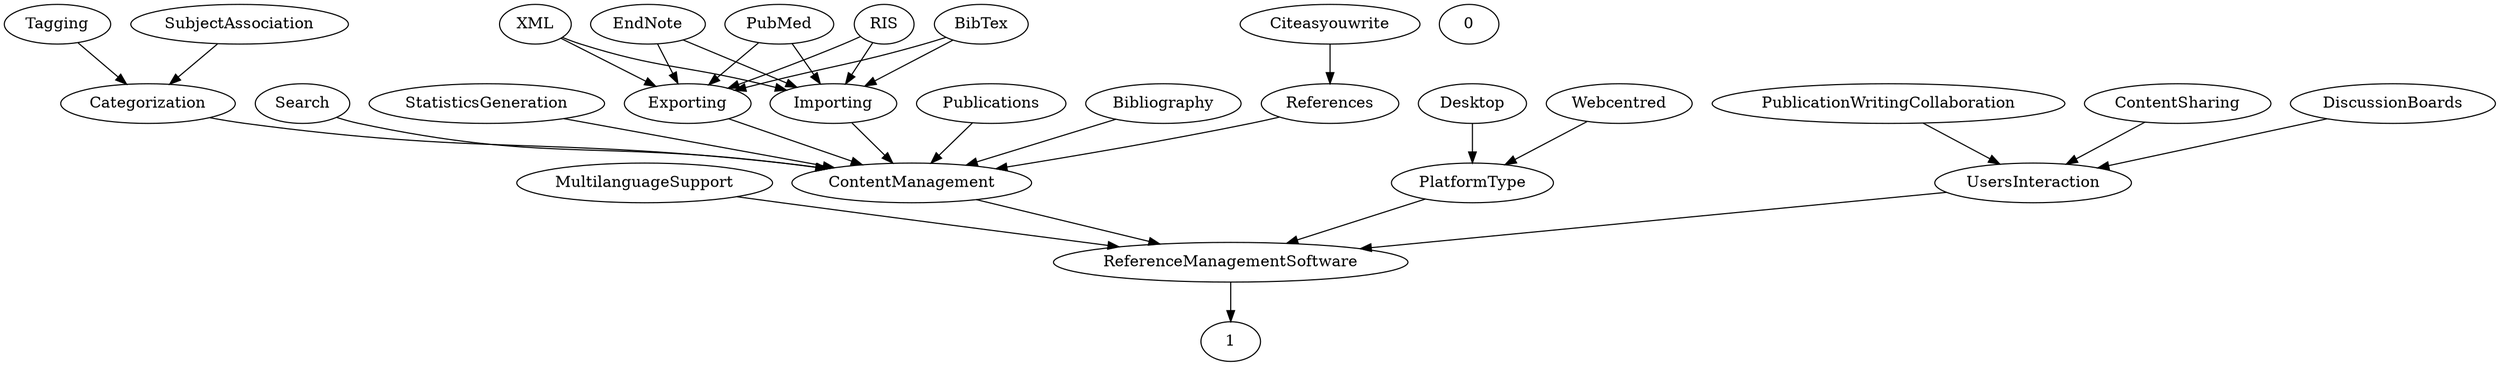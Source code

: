 digraph G {
  MultilanguageSupport;
  RIS;
  PublicationWritingCollaboration;
  ContentManagement;
  ContentSharing;
  Search;
  StatisticsGeneration;
  PlatformType;
  Exporting;
  Citeasyouwrite;
  BibTex;
  0;
  Webcentred;
  References;
  SubjectAssociation;
  1;
  Publications;
  Bibliography;
  Tagging;
  Desktop;
  Importing;
  XML;
  EndNote;
  Categorization;
  PubMed;
  ReferenceManagementSoftware;
  UsersInteraction;
  DiscussionBoards;
  Webcentred -> PlatformType;
  Tagging -> Categorization;
  Categorization -> ContentManagement;
  PubMed -> Exporting;
  Citeasyouwrite -> References;
  PubMed -> Importing;
  BibTex -> Importing;
  XML -> Exporting;
  Importing -> ContentManagement;
  Bibliography -> ContentManagement;
  ContentManagement -> ReferenceManagementSoftware;
  XML -> Importing;
  ContentSharing -> UsersInteraction;
  Publications -> ContentManagement;
  ReferenceManagementSoftware -> 1;
  SubjectAssociation -> Categorization;
  EndNote -> Exporting;
  StatisticsGeneration -> ContentManagement;
  Desktop -> PlatformType;
  UsersInteraction -> ReferenceManagementSoftware;
  RIS -> Exporting;
  Exporting -> ContentManagement;
  MultilanguageSupport -> ReferenceManagementSoftware;
  References -> ContentManagement;
  DiscussionBoards -> UsersInteraction;
  PublicationWritingCollaboration -> UsersInteraction;
  BibTex -> Exporting;
  PlatformType -> ReferenceManagementSoftware;
  EndNote -> Importing;
  RIS -> Importing;
  Search -> ContentManagement;
}
